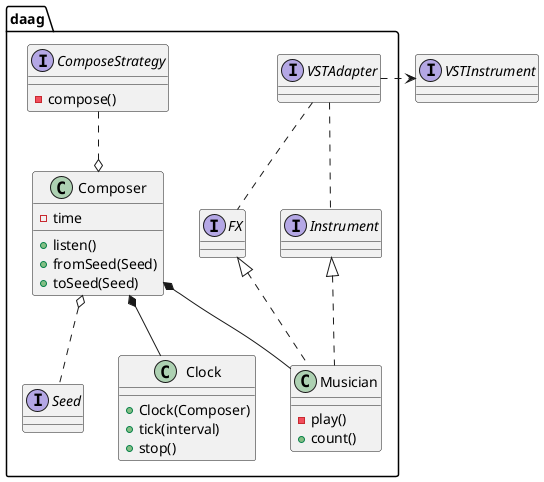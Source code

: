 @startuml

Interface VSTInstrument

namespace daag {
	Interface ComposeStrategy{
		-compose()	
	}
	Class Composer{
		-time
		+listen()
		+fromSeed(Seed)
		+toSeed(Seed)
	}
	Interface VSTAdapter
	Interface FX
	Interface Instrument
	Interface Seed
	
	Class Clock{
		+Clock(Composer)
		+tick(interval)
		+stop()
	}

	Class Musician{
		-play()
		+count()
	}

	ComposeStrategy ..o Composer
	Composer o.. Seed
	Composer *-- Musician
	Composer *-- Clock
	VSTAdapter .. Instrument
	VSTAdapter .. FX
	VSTAdapter .> .VSTInstrument
	Instrument <|.. Musician
	FX <|.. Musician
}
@enduml